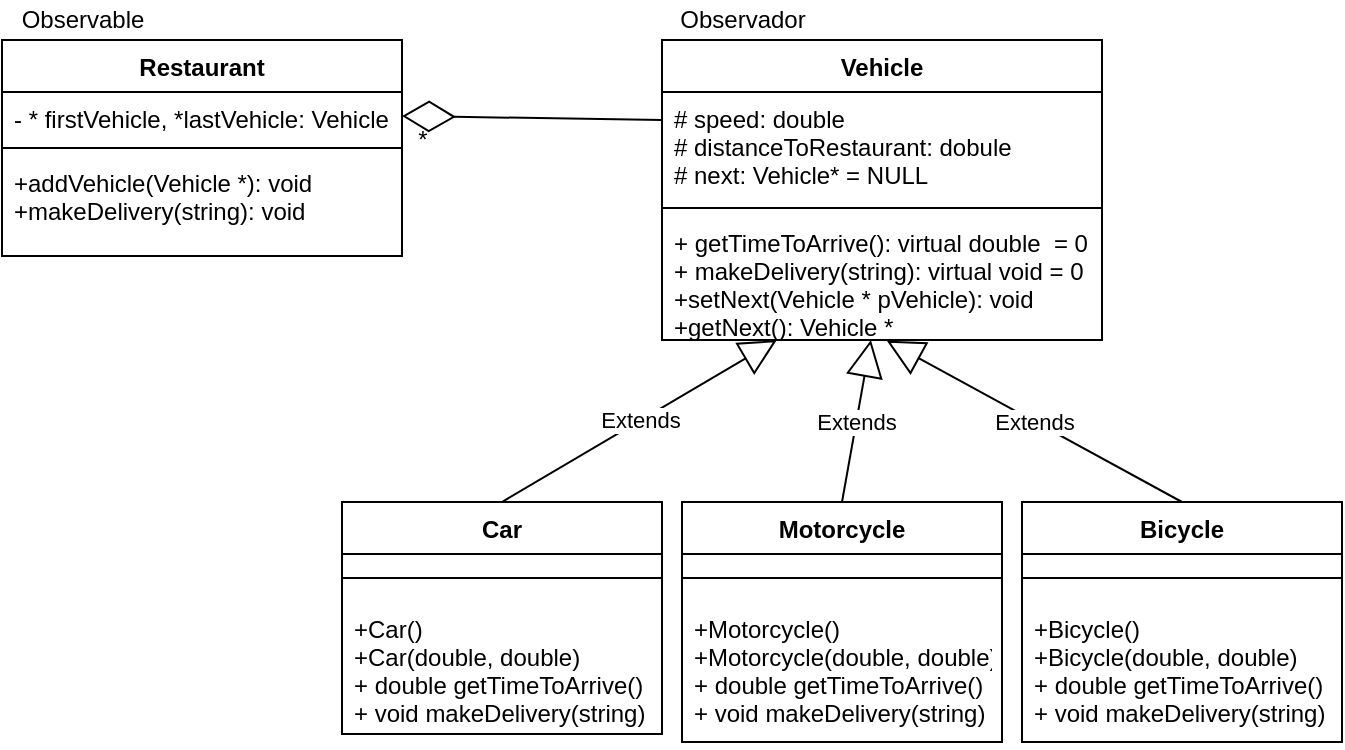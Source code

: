 <mxfile version="14.4.3" type="github">
  <diagram id="C5RBs43oDa-KdzZeNtuy" name="Page-1">
    <mxGraphModel dx="1039" dy="548" grid="1" gridSize="10" guides="1" tooltips="1" connect="1" arrows="1" fold="1" page="1" pageScale="1" pageWidth="827" pageHeight="1169" math="0" shadow="0">
      <root>
        <mxCell id="WIyWlLk6GJQsqaUBKTNV-0" />
        <mxCell id="WIyWlLk6GJQsqaUBKTNV-1" parent="WIyWlLk6GJQsqaUBKTNV-0" />
        <mxCell id="dGmonCcaSxwbUPs2zDwR-0" value="Restaurant" style="swimlane;fontStyle=1;align=center;verticalAlign=top;childLayout=stackLayout;horizontal=1;startSize=26;horizontalStack=0;resizeParent=1;resizeParentMax=0;resizeLast=0;collapsible=1;marginBottom=0;" vertex="1" parent="WIyWlLk6GJQsqaUBKTNV-1">
          <mxGeometry x="90" y="80" width="200" height="108" as="geometry" />
        </mxCell>
        <mxCell id="dGmonCcaSxwbUPs2zDwR-1" value="- * firstVehicle, *lastVehicle: Vehicle " style="text;strokeColor=none;fillColor=none;align=left;verticalAlign=top;spacingLeft=4;spacingRight=4;overflow=hidden;rotatable=0;points=[[0,0.5],[1,0.5]];portConstraint=eastwest;" vertex="1" parent="dGmonCcaSxwbUPs2zDwR-0">
          <mxGeometry y="26" width="200" height="24" as="geometry" />
        </mxCell>
        <mxCell id="dGmonCcaSxwbUPs2zDwR-2" value="" style="line;strokeWidth=1;fillColor=none;align=left;verticalAlign=middle;spacingTop=-1;spacingLeft=3;spacingRight=3;rotatable=0;labelPosition=right;points=[];portConstraint=eastwest;" vertex="1" parent="dGmonCcaSxwbUPs2zDwR-0">
          <mxGeometry y="50" width="200" height="8" as="geometry" />
        </mxCell>
        <mxCell id="dGmonCcaSxwbUPs2zDwR-3" value="+addVehicle(Vehicle *): void&#xa;+makeDelivery(string): void&#xa;" style="text;strokeColor=none;fillColor=none;align=left;verticalAlign=top;spacingLeft=4;spacingRight=4;overflow=hidden;rotatable=0;points=[[0,0.5],[1,0.5]];portConstraint=eastwest;" vertex="1" parent="dGmonCcaSxwbUPs2zDwR-0">
          <mxGeometry y="58" width="200" height="50" as="geometry" />
        </mxCell>
        <mxCell id="dGmonCcaSxwbUPs2zDwR-4" value="Vehicle" style="swimlane;fontStyle=1;align=center;verticalAlign=top;childLayout=stackLayout;horizontal=1;startSize=26;horizontalStack=0;resizeParent=1;resizeParentMax=0;resizeLast=0;collapsible=1;marginBottom=0;" vertex="1" parent="WIyWlLk6GJQsqaUBKTNV-1">
          <mxGeometry x="420" y="80" width="220" height="150" as="geometry" />
        </mxCell>
        <mxCell id="dGmonCcaSxwbUPs2zDwR-5" value="# speed: double&#xa;# distanceToRestaurant: dobule&#xa;# next: Vehicle* = NULL" style="text;strokeColor=none;fillColor=none;align=left;verticalAlign=top;spacingLeft=4;spacingRight=4;overflow=hidden;rotatable=0;points=[[0,0.5],[1,0.5]];portConstraint=eastwest;" vertex="1" parent="dGmonCcaSxwbUPs2zDwR-4">
          <mxGeometry y="26" width="220" height="54" as="geometry" />
        </mxCell>
        <mxCell id="dGmonCcaSxwbUPs2zDwR-6" value="" style="line;strokeWidth=1;fillColor=none;align=left;verticalAlign=middle;spacingTop=-1;spacingLeft=3;spacingRight=3;rotatable=0;labelPosition=right;points=[];portConstraint=eastwest;" vertex="1" parent="dGmonCcaSxwbUPs2zDwR-4">
          <mxGeometry y="80" width="220" height="8" as="geometry" />
        </mxCell>
        <mxCell id="dGmonCcaSxwbUPs2zDwR-7" value="+ getTimeToArrive(): virtual double  = 0&#xa;+ makeDelivery(string): virtual void = 0&#xa;+setNext(Vehicle * pVehicle): void &#xa;+getNext(): Vehicle * " style="text;strokeColor=none;fillColor=none;align=left;verticalAlign=top;spacingLeft=4;spacingRight=4;overflow=hidden;rotatable=0;points=[[0,0.5],[1,0.5]];portConstraint=eastwest;" vertex="1" parent="dGmonCcaSxwbUPs2zDwR-4">
          <mxGeometry y="88" width="220" height="62" as="geometry" />
        </mxCell>
        <mxCell id="dGmonCcaSxwbUPs2zDwR-8" value="Car" style="swimlane;fontStyle=1;align=center;verticalAlign=top;childLayout=stackLayout;horizontal=1;startSize=26;horizontalStack=0;resizeParent=1;resizeParentMax=0;resizeLast=0;collapsible=1;marginBottom=0;" vertex="1" parent="WIyWlLk6GJQsqaUBKTNV-1">
          <mxGeometry x="260" y="311" width="160" height="116" as="geometry" />
        </mxCell>
        <mxCell id="dGmonCcaSxwbUPs2zDwR-10" value="" style="line;strokeWidth=1;fillColor=none;align=left;verticalAlign=middle;spacingTop=-1;spacingLeft=3;spacingRight=3;rotatable=0;labelPosition=right;points=[];portConstraint=eastwest;" vertex="1" parent="dGmonCcaSxwbUPs2zDwR-8">
          <mxGeometry y="26" width="160" height="24" as="geometry" />
        </mxCell>
        <mxCell id="dGmonCcaSxwbUPs2zDwR-11" value="+Car()&#xa;+Car(double, double)&#xa;+ double getTimeToArrive()&#xa;+ void makeDelivery(string)" style="text;strokeColor=none;fillColor=none;align=left;verticalAlign=top;spacingLeft=4;spacingRight=4;overflow=hidden;rotatable=0;points=[[0,0.5],[1,0.5]];portConstraint=eastwest;" vertex="1" parent="dGmonCcaSxwbUPs2zDwR-8">
          <mxGeometry y="50" width="160" height="66" as="geometry" />
        </mxCell>
        <mxCell id="dGmonCcaSxwbUPs2zDwR-12" value="Bicycle" style="swimlane;fontStyle=1;align=center;verticalAlign=top;childLayout=stackLayout;horizontal=1;startSize=26;horizontalStack=0;resizeParent=1;resizeParentMax=0;resizeLast=0;collapsible=1;marginBottom=0;" vertex="1" parent="WIyWlLk6GJQsqaUBKTNV-1">
          <mxGeometry x="600" y="311" width="160" height="120" as="geometry" />
        </mxCell>
        <mxCell id="dGmonCcaSxwbUPs2zDwR-14" value="" style="line;strokeWidth=1;fillColor=none;align=left;verticalAlign=middle;spacingTop=-1;spacingLeft=3;spacingRight=3;rotatable=0;labelPosition=right;points=[];portConstraint=eastwest;" vertex="1" parent="dGmonCcaSxwbUPs2zDwR-12">
          <mxGeometry y="26" width="160" height="24" as="geometry" />
        </mxCell>
        <mxCell id="dGmonCcaSxwbUPs2zDwR-15" value="+Bicycle()&#xa;+Bicycle(double, double)&#xa;+ double getTimeToArrive()&#xa;+ void makeDelivery(string)" style="text;strokeColor=none;fillColor=none;align=left;verticalAlign=top;spacingLeft=4;spacingRight=4;overflow=hidden;rotatable=0;points=[[0,0.5],[1,0.5]];portConstraint=eastwest;" vertex="1" parent="dGmonCcaSxwbUPs2zDwR-12">
          <mxGeometry y="50" width="160" height="70" as="geometry" />
        </mxCell>
        <mxCell id="dGmonCcaSxwbUPs2zDwR-16" value="Motorcycle" style="swimlane;fontStyle=1;align=center;verticalAlign=top;childLayout=stackLayout;horizontal=1;startSize=26;horizontalStack=0;resizeParent=1;resizeParentMax=0;resizeLast=0;collapsible=1;marginBottom=0;" vertex="1" parent="WIyWlLk6GJQsqaUBKTNV-1">
          <mxGeometry x="430" y="311" width="160" height="120" as="geometry" />
        </mxCell>
        <mxCell id="dGmonCcaSxwbUPs2zDwR-18" value="" style="line;strokeWidth=1;fillColor=none;align=left;verticalAlign=middle;spacingTop=-1;spacingLeft=3;spacingRight=3;rotatable=0;labelPosition=right;points=[];portConstraint=eastwest;" vertex="1" parent="dGmonCcaSxwbUPs2zDwR-16">
          <mxGeometry y="26" width="160" height="24" as="geometry" />
        </mxCell>
        <mxCell id="dGmonCcaSxwbUPs2zDwR-19" value="+Motorcycle()&#xa;+Motorcycle(double, double)&#xa;+ double getTimeToArrive()&#xa;+ void makeDelivery(string)" style="text;strokeColor=none;fillColor=none;align=left;verticalAlign=top;spacingLeft=4;spacingRight=4;overflow=hidden;rotatable=0;points=[[0,0.5],[1,0.5]];portConstraint=eastwest;" vertex="1" parent="dGmonCcaSxwbUPs2zDwR-16">
          <mxGeometry y="50" width="160" height="70" as="geometry" />
        </mxCell>
        <mxCell id="dGmonCcaSxwbUPs2zDwR-23" value="Extends" style="endArrow=block;endSize=16;endFill=0;html=1;exitX=0.5;exitY=0;exitDx=0;exitDy=0;" edge="1" parent="WIyWlLk6GJQsqaUBKTNV-1" source="dGmonCcaSxwbUPs2zDwR-8" target="dGmonCcaSxwbUPs2zDwR-7">
          <mxGeometry width="160" relative="1" as="geometry">
            <mxPoint x="390" y="300" as="sourcePoint" />
            <mxPoint x="480" y="273" as="targetPoint" />
          </mxGeometry>
        </mxCell>
        <mxCell id="dGmonCcaSxwbUPs2zDwR-24" value="Extends" style="endArrow=block;endSize=16;endFill=0;html=1;entryX=0.511;entryY=1.006;entryDx=0;entryDy=0;entryPerimeter=0;exitX=0.5;exitY=0;exitDx=0;exitDy=0;" edge="1" parent="WIyWlLk6GJQsqaUBKTNV-1" source="dGmonCcaSxwbUPs2zDwR-12" target="dGmonCcaSxwbUPs2zDwR-7">
          <mxGeometry width="160" relative="1" as="geometry">
            <mxPoint x="500" y="310" as="sourcePoint" />
            <mxPoint x="660" y="310" as="targetPoint" />
          </mxGeometry>
        </mxCell>
        <mxCell id="dGmonCcaSxwbUPs2zDwR-25" value="Extends" style="endArrow=block;endSize=16;endFill=0;html=1;exitX=0.5;exitY=0;exitDx=0;exitDy=0;" edge="1" parent="WIyWlLk6GJQsqaUBKTNV-1" source="dGmonCcaSxwbUPs2zDwR-16" target="dGmonCcaSxwbUPs2zDwR-7">
          <mxGeometry width="160" relative="1" as="geometry">
            <mxPoint x="658.02" y="340.63" as="sourcePoint" />
            <mxPoint x="510" y="232" as="targetPoint" />
          </mxGeometry>
        </mxCell>
        <mxCell id="dGmonCcaSxwbUPs2zDwR-26" value="" style="endArrow=diamondThin;endFill=0;endSize=24;html=1;entryX=1;entryY=0.5;entryDx=0;entryDy=0;exitX=0;exitY=0.259;exitDx=0;exitDy=0;exitPerimeter=0;" edge="1" parent="WIyWlLk6GJQsqaUBKTNV-1" source="dGmonCcaSxwbUPs2zDwR-5" target="dGmonCcaSxwbUPs2zDwR-1">
          <mxGeometry width="160" relative="1" as="geometry">
            <mxPoint x="300" y="170" as="sourcePoint" />
            <mxPoint x="460" y="170" as="targetPoint" />
          </mxGeometry>
        </mxCell>
        <mxCell id="dGmonCcaSxwbUPs2zDwR-27" value="Observable" style="text;html=1;align=center;verticalAlign=middle;resizable=0;points=[];autosize=1;" vertex="1" parent="WIyWlLk6GJQsqaUBKTNV-1">
          <mxGeometry x="90" y="60" width="80" height="20" as="geometry" />
        </mxCell>
        <mxCell id="dGmonCcaSxwbUPs2zDwR-28" value="Observador" style="text;html=1;align=center;verticalAlign=middle;resizable=0;points=[];autosize=1;" vertex="1" parent="WIyWlLk6GJQsqaUBKTNV-1">
          <mxGeometry x="420" y="60" width="80" height="20" as="geometry" />
        </mxCell>
        <mxCell id="dGmonCcaSxwbUPs2zDwR-30" value="*" style="text;html=1;align=center;verticalAlign=middle;resizable=0;points=[];autosize=1;" vertex="1" parent="WIyWlLk6GJQsqaUBKTNV-1">
          <mxGeometry x="290" y="120" width="20" height="20" as="geometry" />
        </mxCell>
      </root>
    </mxGraphModel>
  </diagram>
</mxfile>

